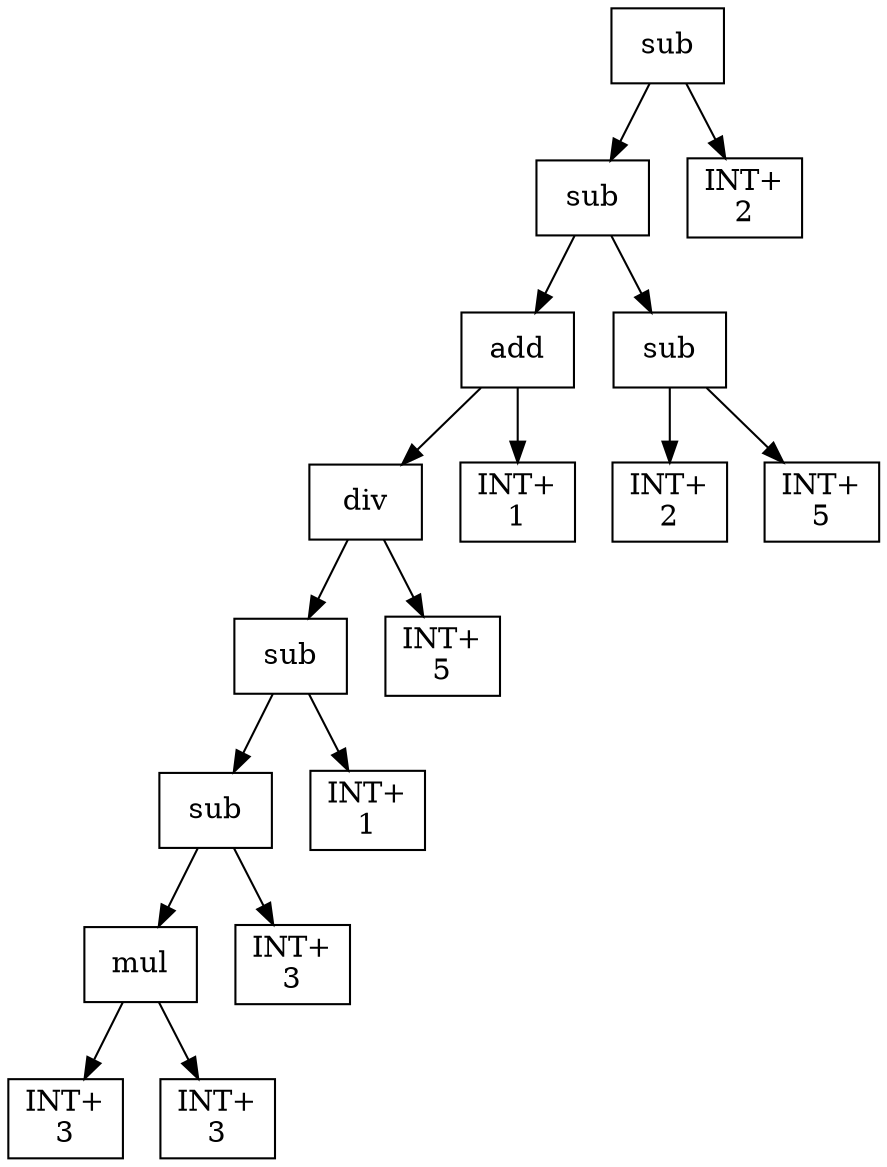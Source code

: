 digraph expr {
  node [shape=box];
  n1 [label="sub"];
  n2 [label="sub"];
  n3 [label="add"];
  n4 [label="div"];
  n5 [label="sub"];
  n6 [label="sub"];
  n7 [label="mul"];
  n8 [label="INT+\n3"];
  n9 [label="INT+\n3"];
  n7 -> n8;
  n7 -> n9;
  n10 [label="INT+\n3"];
  n6 -> n7;
  n6 -> n10;
  n11 [label="INT+\n1"];
  n5 -> n6;
  n5 -> n11;
  n12 [label="INT+\n5"];
  n4 -> n5;
  n4 -> n12;
  n13 [label="INT+\n1"];
  n3 -> n4;
  n3 -> n13;
  n14 [label="sub"];
  n15 [label="INT+\n2"];
  n16 [label="INT+\n5"];
  n14 -> n15;
  n14 -> n16;
  n2 -> n3;
  n2 -> n14;
  n17 [label="INT+\n2"];
  n1 -> n2;
  n1 -> n17;
}
